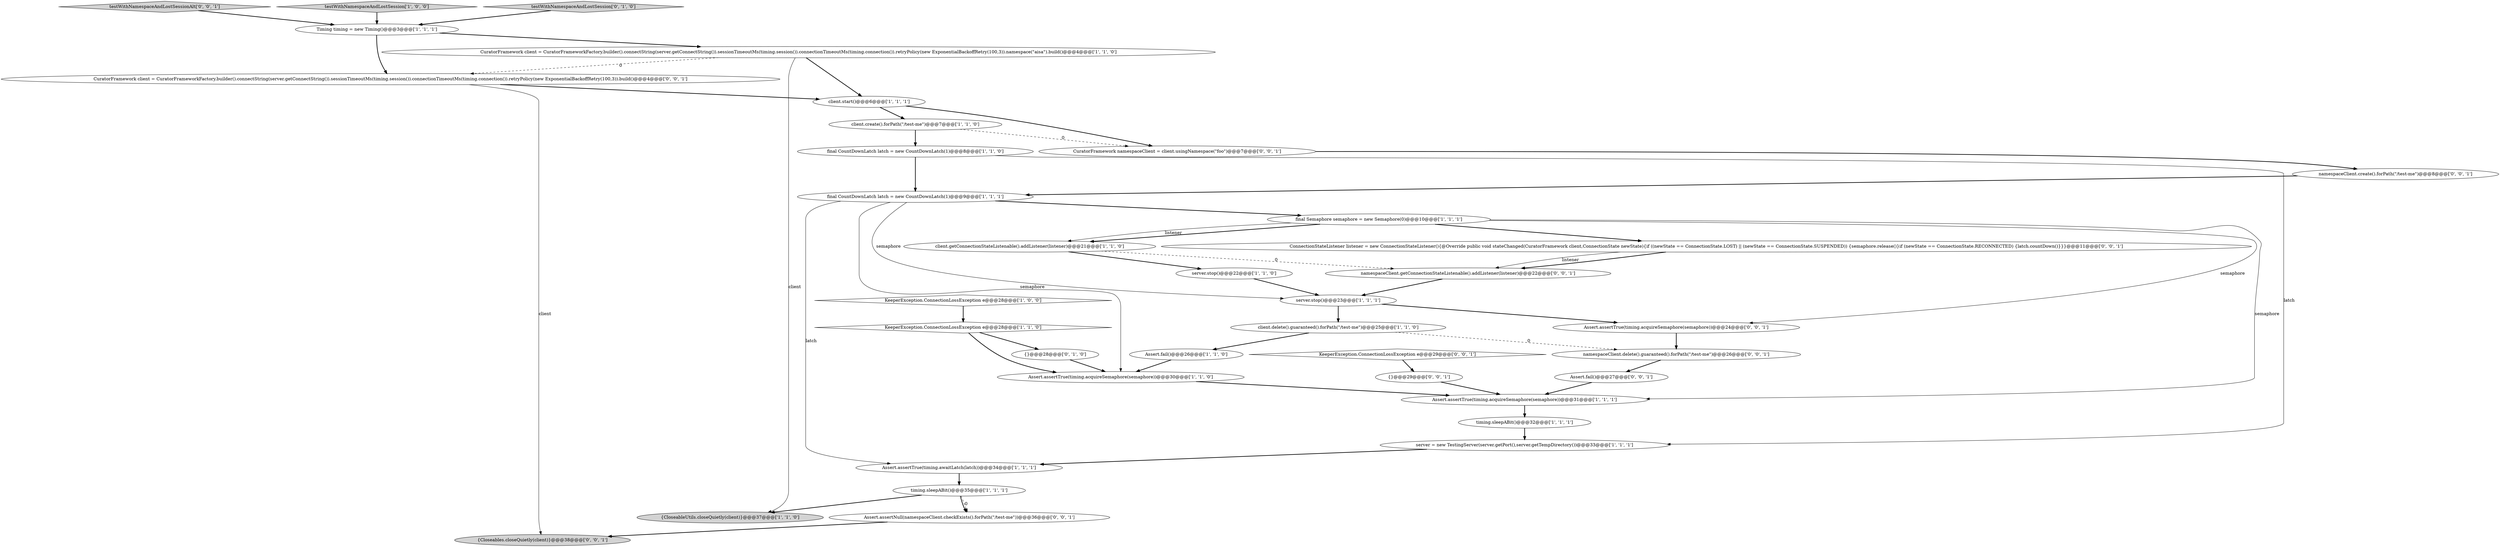 digraph {
16 [style = filled, label = "final CountDownLatch latch = new CountDownLatch(1)@@@8@@@['1', '1', '0']", fillcolor = white, shape = ellipse image = "AAA0AAABBB1BBB"];
30 [style = filled, label = "testWithNamespaceAndLostSessionAlt['0', '0', '1']", fillcolor = lightgray, shape = diamond image = "AAA0AAABBB3BBB"];
0 [style = filled, label = "timing.sleepABit()@@@32@@@['1', '1', '1']", fillcolor = white, shape = ellipse image = "AAA0AAABBB1BBB"];
14 [style = filled, label = "testWithNamespaceAndLostSession['1', '0', '0']", fillcolor = lightgray, shape = diamond image = "AAA0AAABBB1BBB"];
8 [style = filled, label = "final CountDownLatch latch = new CountDownLatch(1)@@@9@@@['1', '1', '1']", fillcolor = white, shape = ellipse image = "AAA0AAABBB1BBB"];
3 [style = filled, label = "Assert.fail()@@@26@@@['1', '1', '0']", fillcolor = white, shape = ellipse image = "AAA0AAABBB1BBB"];
23 [style = filled, label = "testWithNamespaceAndLostSession['0', '1', '0']", fillcolor = lightgray, shape = diamond image = "AAA0AAABBB2BBB"];
29 [style = filled, label = "{}@@@29@@@['0', '0', '1']", fillcolor = white, shape = ellipse image = "AAA0AAABBB3BBB"];
5 [style = filled, label = "client.start()@@@6@@@['1', '1', '1']", fillcolor = white, shape = ellipse image = "AAA0AAABBB1BBB"];
1 [style = filled, label = "Assert.assertTrue(timing.acquireSemaphore(semaphore))@@@30@@@['1', '1', '0']", fillcolor = white, shape = ellipse image = "AAA0AAABBB1BBB"];
31 [style = filled, label = "Assert.fail()@@@27@@@['0', '0', '1']", fillcolor = white, shape = ellipse image = "AAA0AAABBB3BBB"];
21 [style = filled, label = "KeeperException.ConnectionLossException e@@@28@@@['1', '1', '0']", fillcolor = white, shape = diamond image = "AAA0AAABBB1BBB"];
34 [style = filled, label = "namespaceClient.create().forPath(\"/test-me\")@@@8@@@['0', '0', '1']", fillcolor = white, shape = ellipse image = "AAA0AAABBB3BBB"];
28 [style = filled, label = "CuratorFramework client = CuratorFrameworkFactory.builder().connectString(server.getConnectString()).sessionTimeoutMs(timing.session()).connectionTimeoutMs(timing.connection()).retryPolicy(new ExponentialBackoffRetry(100,3)).build()@@@4@@@['0', '0', '1']", fillcolor = white, shape = ellipse image = "AAA0AAABBB3BBB"];
22 [style = filled, label = "{}@@@28@@@['0', '1', '0']", fillcolor = white, shape = ellipse image = "AAA0AAABBB2BBB"];
13 [style = filled, label = "KeeperException.ConnectionLossException e@@@28@@@['1', '0', '0']", fillcolor = white, shape = diamond image = "AAA0AAABBB1BBB"];
9 [style = filled, label = "server.stop()@@@22@@@['1', '1', '0']", fillcolor = white, shape = ellipse image = "AAA0AAABBB1BBB"];
2 [style = filled, label = "client.delete().guaranteed().forPath(\"/test-me\")@@@25@@@['1', '1', '0']", fillcolor = white, shape = ellipse image = "AAA0AAABBB1BBB"];
27 [style = filled, label = "{Closeables.closeQuietly(client)}@@@38@@@['0', '0', '1']", fillcolor = lightgray, shape = ellipse image = "AAA0AAABBB3BBB"];
7 [style = filled, label = "Assert.assertTrue(timing.awaitLatch(latch))@@@34@@@['1', '1', '1']", fillcolor = white, shape = ellipse image = "AAA0AAABBB1BBB"];
6 [style = filled, label = "{CloseableUtils.closeQuietly(client)}@@@37@@@['1', '1', '0']", fillcolor = lightgray, shape = ellipse image = "AAA0AAABBB1BBB"];
26 [style = filled, label = "CuratorFramework namespaceClient = client.usingNamespace(\"foo\")@@@7@@@['0', '0', '1']", fillcolor = white, shape = ellipse image = "AAA0AAABBB3BBB"];
18 [style = filled, label = "server.stop()@@@23@@@['1', '1', '1']", fillcolor = white, shape = ellipse image = "AAA0AAABBB1BBB"];
12 [style = filled, label = "Timing timing = new Timing()@@@3@@@['1', '1', '1']", fillcolor = white, shape = ellipse image = "AAA0AAABBB1BBB"];
20 [style = filled, label = "CuratorFramework client = CuratorFrameworkFactory.builder().connectString(server.getConnectString()).sessionTimeoutMs(timing.session()).connectionTimeoutMs(timing.connection()).retryPolicy(new ExponentialBackoffRetry(100,3)).namespace(\"aisa\").build()@@@4@@@['1', '1', '0']", fillcolor = white, shape = ellipse image = "AAA0AAABBB1BBB"];
24 [style = filled, label = "Assert.assertTrue(timing.acquireSemaphore(semaphore))@@@24@@@['0', '0', '1']", fillcolor = white, shape = ellipse image = "AAA0AAABBB3BBB"];
15 [style = filled, label = "client.getConnectionStateListenable().addListener(listener)@@@21@@@['1', '1', '0']", fillcolor = white, shape = ellipse image = "AAA0AAABBB1BBB"];
35 [style = filled, label = "ConnectionStateListener listener = new ConnectionStateListener(){@Override public void stateChanged(CuratorFramework client,ConnectionState newState){if ((newState == ConnectionState.LOST) || (newState == ConnectionState.SUSPENDED)) {semaphore.release()}if (newState == ConnectionState.RECONNECTED) {latch.countDown()}}}@@@11@@@['0', '0', '1']", fillcolor = white, shape = ellipse image = "AAA0AAABBB3BBB"];
10 [style = filled, label = "final Semaphore semaphore = new Semaphore(0)@@@10@@@['1', '1', '1']", fillcolor = white, shape = ellipse image = "AAA0AAABBB1BBB"];
36 [style = filled, label = "Assert.assertNull(namespaceClient.checkExists().forPath(\"/test-me\"))@@@36@@@['0', '0', '1']", fillcolor = white, shape = ellipse image = "AAA0AAABBB3BBB"];
33 [style = filled, label = "namespaceClient.getConnectionStateListenable().addListener(listener)@@@22@@@['0', '0', '1']", fillcolor = white, shape = ellipse image = "AAA0AAABBB3BBB"];
17 [style = filled, label = "client.create().forPath(\"/test-me\")@@@7@@@['1', '1', '0']", fillcolor = white, shape = ellipse image = "AAA0AAABBB1BBB"];
11 [style = filled, label = "Assert.assertTrue(timing.acquireSemaphore(semaphore))@@@31@@@['1', '1', '1']", fillcolor = white, shape = ellipse image = "AAA0AAABBB1BBB"];
25 [style = filled, label = "KeeperException.ConnectionLossException e@@@29@@@['0', '0', '1']", fillcolor = white, shape = diamond image = "AAA0AAABBB3BBB"];
19 [style = filled, label = "timing.sleepABit()@@@35@@@['1', '1', '1']", fillcolor = white, shape = ellipse image = "AAA0AAABBB1BBB"];
4 [style = filled, label = "server = new TestingServer(server.getPort(),server.getTempDirectory())@@@33@@@['1', '1', '1']", fillcolor = white, shape = ellipse image = "AAA0AAABBB1BBB"];
32 [style = filled, label = "namespaceClient.delete().guaranteed().forPath(\"/test-me\")@@@26@@@['0', '0', '1']", fillcolor = white, shape = ellipse image = "AAA0AAABBB3BBB"];
8->18 [style = solid, label="semaphore"];
8->10 [style = bold, label=""];
16->4 [style = solid, label="latch"];
18->24 [style = bold, label=""];
28->5 [style = bold, label=""];
10->15 [style = bold, label=""];
12->28 [style = bold, label=""];
3->1 [style = bold, label=""];
16->8 [style = bold, label=""];
8->7 [style = solid, label="latch"];
2->3 [style = bold, label=""];
10->24 [style = solid, label="semaphore"];
26->34 [style = bold, label=""];
24->32 [style = bold, label=""];
20->28 [style = dashed, label="0"];
35->33 [style = bold, label=""];
2->32 [style = dashed, label="0"];
12->20 [style = bold, label=""];
5->26 [style = bold, label=""];
10->35 [style = bold, label=""];
35->33 [style = solid, label="listener"];
20->6 [style = solid, label="client"];
19->36 [style = bold, label=""];
8->1 [style = solid, label="semaphore"];
34->8 [style = bold, label=""];
25->29 [style = bold, label=""];
18->2 [style = bold, label=""];
19->6 [style = bold, label=""];
5->17 [style = bold, label=""];
31->11 [style = bold, label=""];
4->7 [style = bold, label=""];
1->11 [style = bold, label=""];
20->5 [style = bold, label=""];
11->0 [style = bold, label=""];
30->12 [style = bold, label=""];
10->11 [style = solid, label="semaphore"];
9->18 [style = bold, label=""];
36->27 [style = bold, label=""];
33->18 [style = bold, label=""];
19->36 [style = dashed, label="0"];
0->4 [style = bold, label=""];
15->9 [style = bold, label=""];
21->22 [style = bold, label=""];
28->27 [style = solid, label="client"];
14->12 [style = bold, label=""];
21->1 [style = bold, label=""];
15->33 [style = dashed, label="0"];
10->15 [style = solid, label="listener"];
17->26 [style = dashed, label="0"];
23->12 [style = bold, label=""];
22->1 [style = bold, label=""];
13->21 [style = bold, label=""];
7->19 [style = bold, label=""];
32->31 [style = bold, label=""];
29->11 [style = bold, label=""];
17->16 [style = bold, label=""];
}
